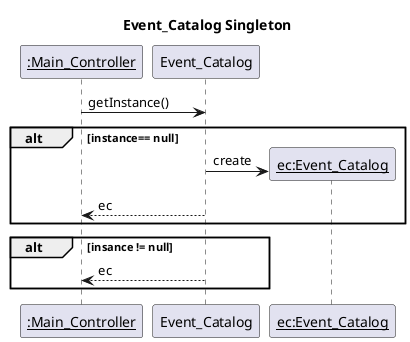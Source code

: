@startuml 

title: Event_Catalog Singleton

participant "__:Main_Controller__" as mainctrl 
participant "Event_Catalog" as ecClass
participant "__ec:Event_Catalog__" as ec


mainctrl -> ecClass : getInstance()

alt instance== null
ecClass ->  ec **: create 
ecClass --> mainctrl : ec
end

alt insance != null
 ecClass --> mainctrl : ec
end

  

@enduml 